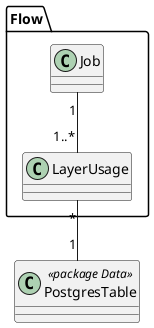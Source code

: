 @startuml
class "PostgresTable" as pgt << package Data >>

package Flow {
  class "Job" as job
  class "LayerUsage" as lu
}

job "1" -- "1..*" lu
lu "*" -- "1" pgt
@enduml